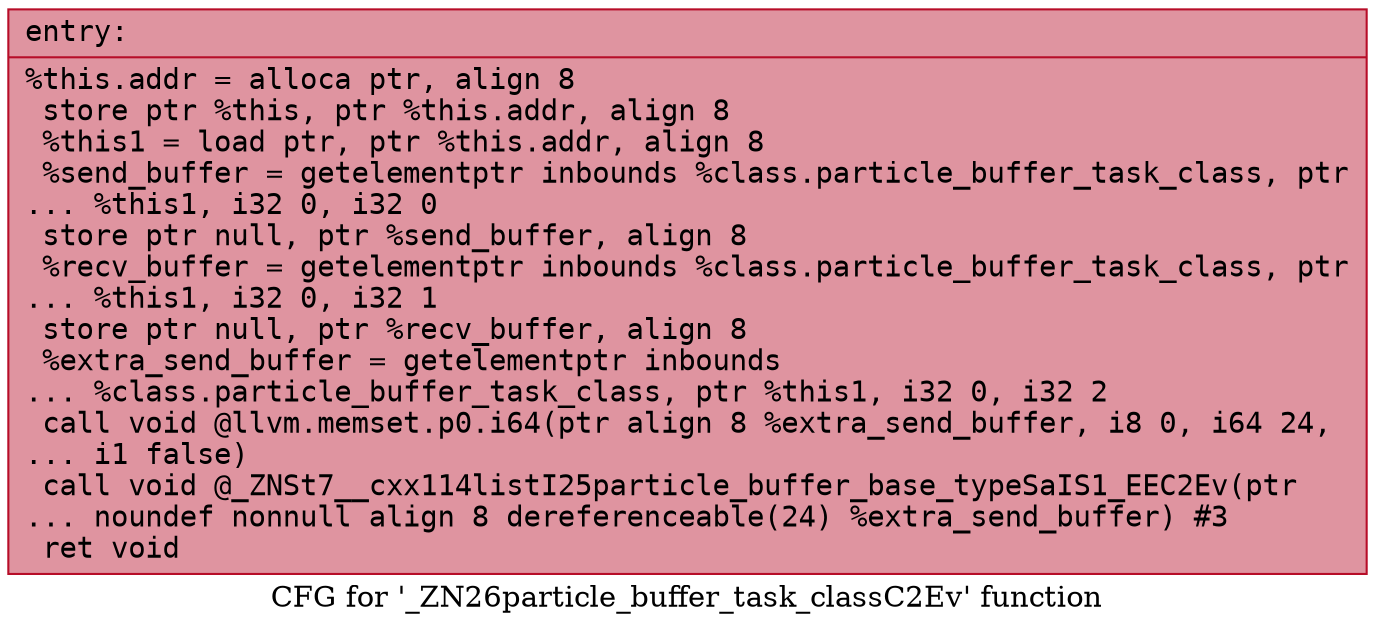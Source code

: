 digraph "CFG for '_ZN26particle_buffer_task_classC2Ev' function" {
	label="CFG for '_ZN26particle_buffer_task_classC2Ev' function";

	Node0x558b69449f50 [shape=record,color="#b70d28ff", style=filled, fillcolor="#b70d2870" fontname="Courier",label="{entry:\l|  %this.addr = alloca ptr, align 8\l  store ptr %this, ptr %this.addr, align 8\l  %this1 = load ptr, ptr %this.addr, align 8\l  %send_buffer = getelementptr inbounds %class.particle_buffer_task_class, ptr\l... %this1, i32 0, i32 0\l  store ptr null, ptr %send_buffer, align 8\l  %recv_buffer = getelementptr inbounds %class.particle_buffer_task_class, ptr\l... %this1, i32 0, i32 1\l  store ptr null, ptr %recv_buffer, align 8\l  %extra_send_buffer = getelementptr inbounds\l... %class.particle_buffer_task_class, ptr %this1, i32 0, i32 2\l  call void @llvm.memset.p0.i64(ptr align 8 %extra_send_buffer, i8 0, i64 24,\l... i1 false)\l  call void @_ZNSt7__cxx114listI25particle_buffer_base_typeSaIS1_EEC2Ev(ptr\l... noundef nonnull align 8 dereferenceable(24) %extra_send_buffer) #3\l  ret void\l}"];
}
